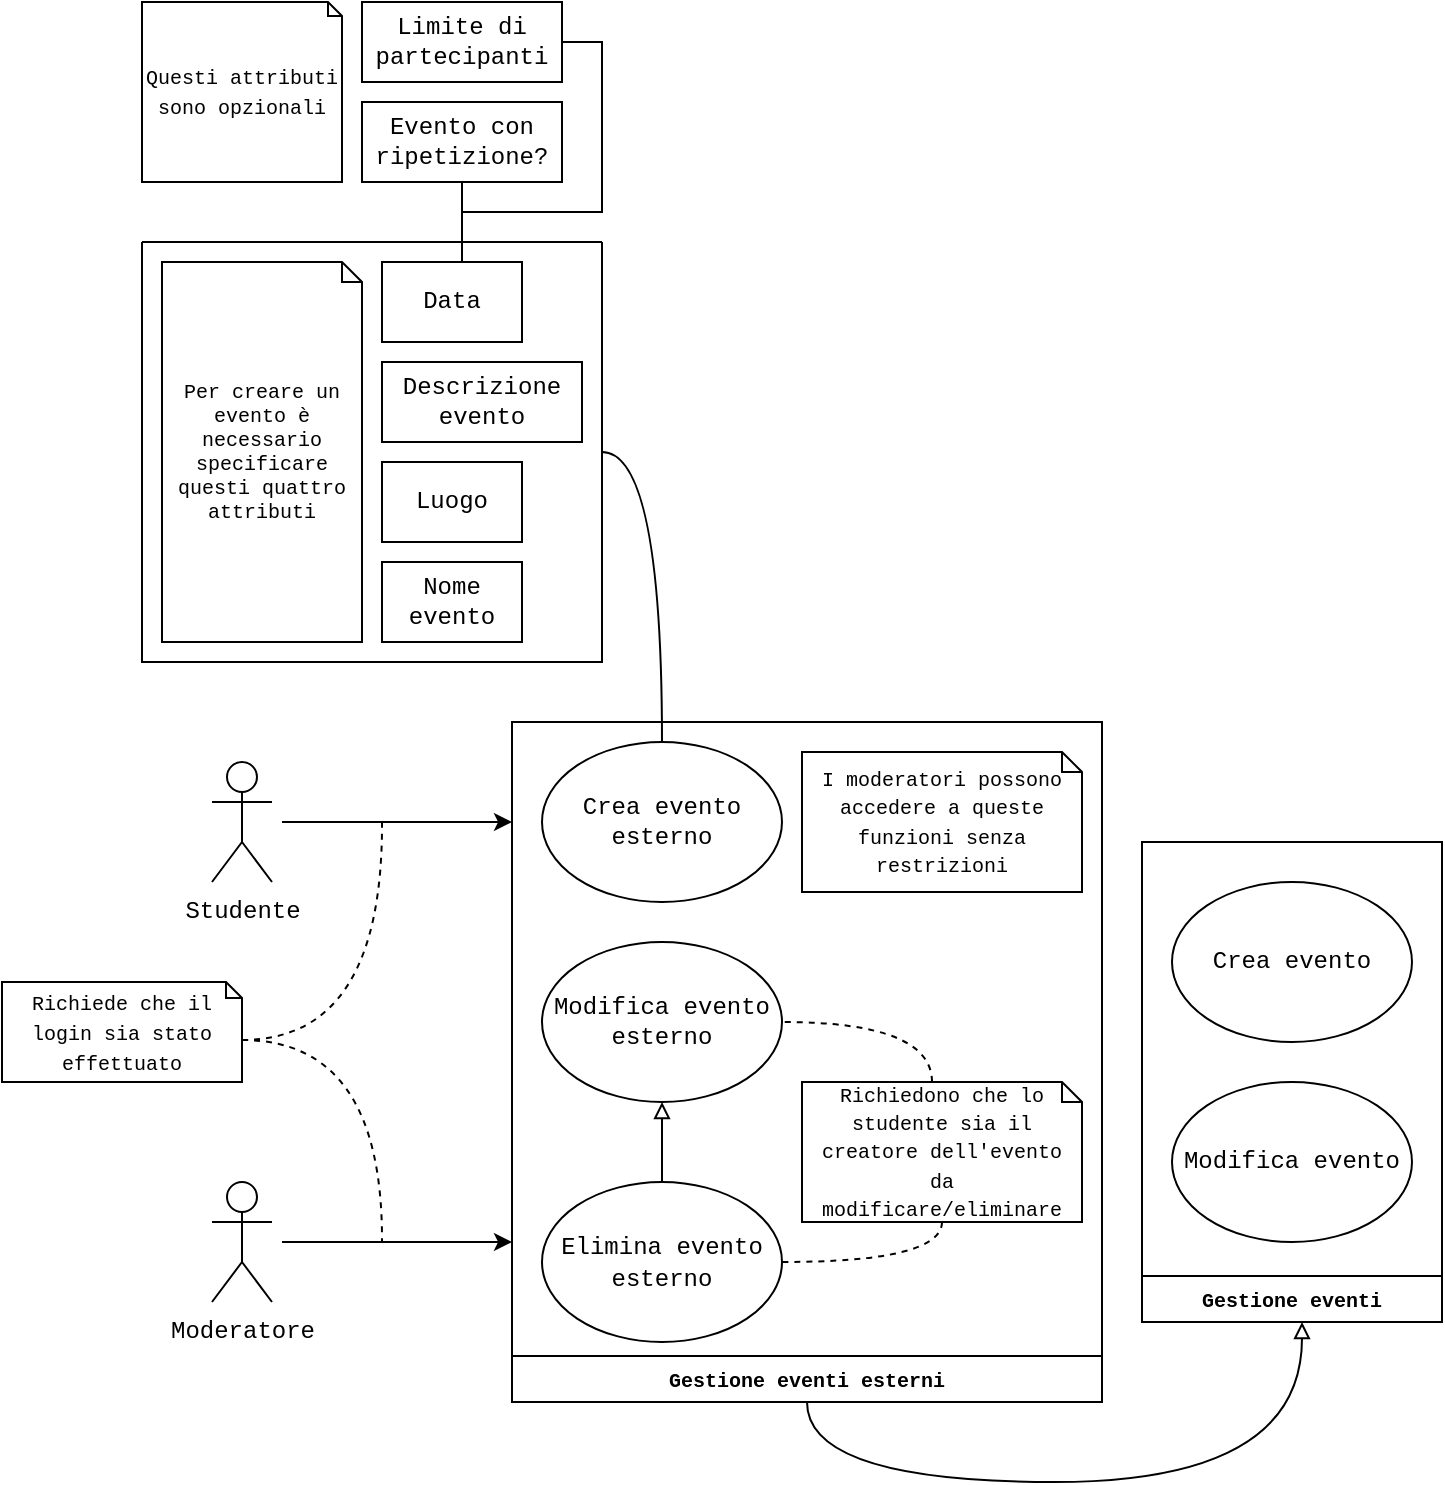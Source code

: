 <mxfile version="16.5.1" type="device"><diagram id="LrZhapcFb4-o8qW8dagy" name="Pagina-1"><mxGraphModel dx="862" dy="1701" grid="1" gridSize="10" guides="1" tooltips="1" connect="1" arrows="1" fold="1" page="1" pageScale="1" pageWidth="827" pageHeight="1169" math="0" shadow="0"><root><mxCell id="0"/><mxCell id="1" parent="0"/><mxCell id="0JigD0nYtazhKH8pObGm-1" style="edgeStyle=orthogonalEdgeStyle;rounded=0;orthogonalLoop=1;jettySize=auto;html=1;" parent="1" edge="1"><mxGeometry relative="1" as="geometry"><mxPoint x="230" y="180" as="sourcePoint"/><mxPoint x="345" y="180" as="targetPoint"/></mxGeometry></mxCell><mxCell id="YAtXyhVpyFXAWum12HIP-1" value="&lt;font face=&quot;Courier New&quot;&gt;Studente&lt;/font&gt;" style="shape=umlActor;verticalLabelPosition=bottom;verticalAlign=top;html=1;outlineConnect=0;" parent="1" vertex="1"><mxGeometry x="195" y="150" width="30" height="60" as="geometry"/></mxCell><mxCell id="TiogCWD8IXTGxYwOlE-G-4" style="edgeStyle=orthogonalEdgeStyle;curved=1;orthogonalLoop=1;jettySize=auto;html=1;exitX=0;exitY=0;exitDx=120.0;exitDy=29;exitPerimeter=0;dashed=1;endArrow=none;endFill=0;" parent="1" source="YAtXyhVpyFXAWum12HIP-8" edge="1"><mxGeometry relative="1" as="geometry"><mxPoint x="280" y="180" as="targetPoint"/></mxGeometry></mxCell><mxCell id="TiogCWD8IXTGxYwOlE-G-5" style="edgeStyle=orthogonalEdgeStyle;curved=1;orthogonalLoop=1;jettySize=auto;html=1;exitX=0;exitY=0;exitDx=120.0;exitDy=29;exitPerimeter=0;dashed=1;endArrow=none;endFill=0;" parent="1" source="YAtXyhVpyFXAWum12HIP-8" edge="1"><mxGeometry relative="1" as="geometry"><mxPoint x="280" y="390" as="targetPoint"/></mxGeometry></mxCell><mxCell id="YAtXyhVpyFXAWum12HIP-8" value="&lt;font face=&quot;Courier New&quot; style=&quot;font-size: 10px&quot;&gt;Richiede che il login sia stato effettuato&lt;/font&gt;" style="shape=note;size=8;whiteSpace=wrap;html=1;" parent="1" vertex="1"><mxGeometry x="90" y="260" width="120" height="50" as="geometry"/></mxCell><mxCell id="0OvJWfMUONWI5tFgbn3s-25" style="edgeStyle=orthogonalEdgeStyle;rounded=0;orthogonalLoop=1;jettySize=auto;html=1;exitX=0.5;exitY=1;exitDx=0;exitDy=0;entryX=0.5;entryY=0;entryDx=0;entryDy=0;fontFamily=Courier New;fontSize=10;startArrow=none;startFill=0;endArrow=none;endFill=0;" parent="1" source="0OvJWfMUONWI5tFgbn3s-9" target="YAtXyhVpyFXAWum12HIP-16" edge="1"><mxGeometry relative="1" as="geometry"><Array as="points"><mxPoint x="320" y="-120"/><mxPoint x="320" y="-100"/></Array></mxGeometry></mxCell><mxCell id="0OvJWfMUONWI5tFgbn3s-9" value="Evento con ripetizione?" style="rectangle;whiteSpace=wrap;html=1;fontFamily=Courier New;fontSize=12;" parent="1" vertex="1"><mxGeometry x="270" y="-180" width="100" height="40" as="geometry"/></mxCell><mxCell id="0OvJWfMUONWI5tFgbn3s-11" value="&lt;font style=&quot;font-size: 10px&quot;&gt;Questi attributi sono opzionali&lt;/font&gt;" style="shape=note;size=7;whiteSpace=wrap;html=1;fontFamily=Courier New;" parent="1" vertex="1"><mxGeometry x="160" y="-230" width="100" height="90" as="geometry"/></mxCell><mxCell id="0OvJWfMUONWI5tFgbn3s-26" style="edgeStyle=orthogonalEdgeStyle;orthogonalLoop=1;jettySize=auto;html=1;exitX=1;exitY=0.5;exitDx=0;exitDy=0;entryX=0.5;entryY=0;entryDx=0;entryDy=0;fontFamily=Courier New;fontSize=10;startArrow=none;startFill=0;endArrow=none;endFill=0;curved=1;" parent="1" source="0OvJWfMUONWI5tFgbn3s-12" target="YAtXyhVpyFXAWum12HIP-11" edge="1"><mxGeometry relative="1" as="geometry"/></mxCell><mxCell id="0OvJWfMUONWI5tFgbn3s-12" value="" style="swimlane;startSize=0;fontFamily=Courier New;fontSize=10;" parent="1" vertex="1"><mxGeometry x="160" y="-110" width="230" height="210" as="geometry"><mxRectangle x="160" y="-110" width="50" height="40" as="alternateBounds"/></mxGeometry></mxCell><mxCell id="YAtXyhVpyFXAWum12HIP-26" value="&lt;font style=&quot;font-size: 10px&quot;&gt;Per creare un evento è necessario specificare questi quattro attributi&lt;/font&gt;" style="shape=note;size=10;whiteSpace=wrap;html=1;fontFamily=Courier New;fontSize=10;" parent="0OvJWfMUONWI5tFgbn3s-12" vertex="1"><mxGeometry x="10" y="10" width="100" height="190" as="geometry"/></mxCell><mxCell id="YAtXyhVpyFXAWum12HIP-16" value="Data" style="rectangle;whiteSpace=wrap;html=1;fontFamily=Courier New;fontSize=12;" parent="0OvJWfMUONWI5tFgbn3s-12" vertex="1"><mxGeometry x="120" y="10" width="70" height="40" as="geometry"/></mxCell><mxCell id="YAtXyhVpyFXAWum12HIP-17" value="Descrizione&lt;br&gt;evento" style="rectangle;whiteSpace=wrap;html=1;fontFamily=Courier New;fontSize=12;" parent="0OvJWfMUONWI5tFgbn3s-12" vertex="1"><mxGeometry x="120" y="60" width="100" height="40" as="geometry"/></mxCell><mxCell id="YAtXyhVpyFXAWum12HIP-15" value="Luogo" style="rectangle;whiteSpace=wrap;html=1;fontFamily=Courier New;fontSize=12;" parent="0OvJWfMUONWI5tFgbn3s-12" vertex="1"><mxGeometry x="120" y="110" width="70" height="40" as="geometry"/></mxCell><mxCell id="YAtXyhVpyFXAWum12HIP-14" value="Nome evento" style="rectangle;whiteSpace=wrap;html=1;fontFamily=Courier New;fontSize=12;" parent="0OvJWfMUONWI5tFgbn3s-12" vertex="1"><mxGeometry x="120" y="160" width="70" height="40" as="geometry"/></mxCell><mxCell id="0OvJWfMUONWI5tFgbn3s-29" style="edgeStyle=orthogonalEdgeStyle;curved=1;orthogonalLoop=1;jettySize=auto;html=1;fontFamily=Courier New;fontSize=10;startArrow=none;startFill=0;endArrow=block;endFill=0;" parent="1" source="0OvJWfMUONWI5tFgbn3s-27" target="0OvJWfMUONWI5tFgbn3s-28" edge="1"><mxGeometry relative="1" as="geometry"><Array as="points"><mxPoint x="493" y="510"/><mxPoint x="740" y="510"/></Array></mxGeometry></mxCell><mxCell id="0OvJWfMUONWI5tFgbn3s-27" value="Gestione eventi esterni" style="swimlane;fontFamily=Courier New;fontSize=10;direction=west;" parent="1" vertex="1"><mxGeometry x="345" y="130" width="295" height="340" as="geometry"><mxRectangle x="345" y="130" width="170" height="23" as="alternateBounds"/></mxGeometry></mxCell><mxCell id="YAtXyhVpyFXAWum12HIP-11" value="&lt;font style=&quot;font-size: 12px&quot;&gt;Crea evento&lt;br&gt;esterno&lt;br&gt;&lt;/font&gt;" style="ellipse;whiteSpace=wrap;html=1;fontFamily=Courier New;fontSize=8;" parent="0OvJWfMUONWI5tFgbn3s-27" vertex="1"><mxGeometry x="15" y="10" width="120" height="80" as="geometry"/></mxCell><mxCell id="YAtXyhVpyFXAWum12HIP-33" value="&lt;font style=&quot;font-size: 12px&quot;&gt;Modifica evento&lt;br&gt;esterno&lt;br&gt;&lt;/font&gt;" style="ellipse;whiteSpace=wrap;html=1;fontFamily=Courier New;fontSize=10;" parent="0OvJWfMUONWI5tFgbn3s-27" vertex="1"><mxGeometry x="15" y="110" width="120" height="80" as="geometry"/></mxCell><mxCell id="0OvJWfMUONWI5tFgbn3s-1" value="&lt;font face=&quot;Courier New&quot;&gt;Elimina evento esterno&lt;/font&gt;" style="ellipse;whiteSpace=wrap;html=1;" parent="0OvJWfMUONWI5tFgbn3s-27" vertex="1"><mxGeometry x="15" y="230" width="120" height="80" as="geometry"/></mxCell><mxCell id="0OvJWfMUONWI5tFgbn3s-2" style="edgeStyle=orthogonalEdgeStyle;rounded=0;orthogonalLoop=1;jettySize=auto;html=1;exitX=0.5;exitY=0;exitDx=0;exitDy=0;fontFamily=Courier New;endArrow=block;endFill=0;startArrow=none;startFill=0;" parent="0OvJWfMUONWI5tFgbn3s-27" source="0OvJWfMUONWI5tFgbn3s-1" target="YAtXyhVpyFXAWum12HIP-33" edge="1"><mxGeometry relative="1" as="geometry"/></mxCell><mxCell id="0JigD0nYtazhKH8pObGm-3" style="edgeStyle=orthogonalEdgeStyle;curved=1;orthogonalLoop=1;jettySize=auto;html=1;exitX=0;exitY=0;exitDx=65;exitDy=0;exitPerimeter=0;endArrow=none;endFill=0;dashed=1;" parent="0OvJWfMUONWI5tFgbn3s-27" source="YAtXyhVpyFXAWum12HIP-36" target="YAtXyhVpyFXAWum12HIP-33" edge="1"><mxGeometry relative="1" as="geometry"/></mxCell><mxCell id="0JigD0nYtazhKH8pObGm-4" style="edgeStyle=orthogonalEdgeStyle;curved=1;orthogonalLoop=1;jettySize=auto;html=1;exitX=0.5;exitY=1;exitDx=0;exitDy=0;exitPerimeter=0;endArrow=none;endFill=0;dashed=1;" parent="0OvJWfMUONWI5tFgbn3s-27" source="YAtXyhVpyFXAWum12HIP-36" target="0OvJWfMUONWI5tFgbn3s-1" edge="1"><mxGeometry relative="1" as="geometry"/></mxCell><mxCell id="YAtXyhVpyFXAWum12HIP-36" value="&lt;font style=&quot;font-size: 10px&quot;&gt;Richiedono che lo studente sia il creatore dell'evento da modificare/eliminare&lt;/font&gt;" style="shape=note;size=10;whiteSpace=wrap;html=1;fontFamily=Courier New;fontSize=12;" parent="0OvJWfMUONWI5tFgbn3s-27" vertex="1"><mxGeometry x="145" y="180" width="140" height="70" as="geometry"/></mxCell><mxCell id="TiogCWD8IXTGxYwOlE-G-7" value="&lt;span style=&quot;font-size: 10px&quot;&gt;I moderatori possono accedere a queste funzioni senza restrizioni&lt;/span&gt;" style="shape=note;size=10;whiteSpace=wrap;html=1;fontFamily=Courier New;fontSize=12;" parent="0OvJWfMUONWI5tFgbn3s-27" vertex="1"><mxGeometry x="145" y="15" width="140" height="70" as="geometry"/></mxCell><mxCell id="0OvJWfMUONWI5tFgbn3s-28" value="Gestione eventi" style="swimlane;fontFamily=Courier New;fontSize=10;direction=west;" parent="1" vertex="1"><mxGeometry x="660" y="190" width="150" height="240" as="geometry"/></mxCell><mxCell id="YAtXyhVpyFXAWum12HIP-12" value="Crea evento" style="ellipse;whiteSpace=wrap;html=1;fontFamily=Courier New;fontSize=12;" parent="0OvJWfMUONWI5tFgbn3s-28" vertex="1"><mxGeometry x="15" y="20" width="120" height="80" as="geometry"/></mxCell><mxCell id="YAtXyhVpyFXAWum12HIP-32" value="&lt;font style=&quot;font-size: 12px&quot;&gt;Modifica evento&lt;/font&gt;" style="ellipse;whiteSpace=wrap;html=1;fontFamily=Courier New;fontSize=10;" parent="0OvJWfMUONWI5tFgbn3s-28" vertex="1"><mxGeometry x="15" y="120" width="120" height="80" as="geometry"/></mxCell><mxCell id="TiogCWD8IXTGxYwOlE-G-2" style="edgeStyle=orthogonalEdgeStyle;rounded=0;orthogonalLoop=1;jettySize=auto;html=1;" parent="1" target="0OvJWfMUONWI5tFgbn3s-27" edge="1"><mxGeometry relative="1" as="geometry"><mxPoint x="330" y="390" as="targetPoint"/><mxPoint x="230" y="390" as="sourcePoint"/><Array as="points"><mxPoint x="320" y="390"/><mxPoint x="320" y="390"/></Array></mxGeometry></mxCell><mxCell id="TiogCWD8IXTGxYwOlE-G-1" value="&lt;font face=&quot;Courier New&quot;&gt;Moderatore&lt;/font&gt;" style="shape=umlActor;verticalLabelPosition=bottom;verticalAlign=top;html=1;outlineConnect=0;" parent="1" vertex="1"><mxGeometry x="195" y="360" width="30" height="60" as="geometry"/></mxCell><mxCell id="-UgGN4fs8FrGTJw2y41F-2" style="edgeStyle=orthogonalEdgeStyle;rounded=0;orthogonalLoop=1;jettySize=auto;html=1;exitX=1;exitY=0.5;exitDx=0;exitDy=0;endArrow=none;endFill=0;" edge="1" parent="1" source="-UgGN4fs8FrGTJw2y41F-1" target="YAtXyhVpyFXAWum12HIP-16"><mxGeometry relative="1" as="geometry"><Array as="points"><mxPoint x="390" y="-210"/><mxPoint x="390" y="-125"/><mxPoint x="320" y="-125"/></Array></mxGeometry></mxCell><mxCell id="-UgGN4fs8FrGTJw2y41F-1" value="Limite di partecipanti" style="rectangle;whiteSpace=wrap;html=1;fontFamily=Courier New;fontSize=12;" vertex="1" parent="1"><mxGeometry x="270" y="-230" width="100" height="40" as="geometry"/></mxCell></root></mxGraphModel></diagram></mxfile>